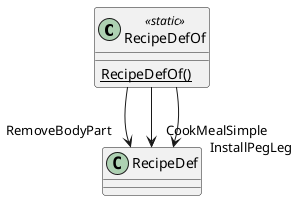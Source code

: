 @startuml
class RecipeDefOf <<static>> {
    {static} RecipeDefOf()
}
RecipeDefOf --> "RemoveBodyPart" RecipeDef
RecipeDefOf --> "CookMealSimple" RecipeDef
RecipeDefOf --> "InstallPegLeg" RecipeDef
@enduml
